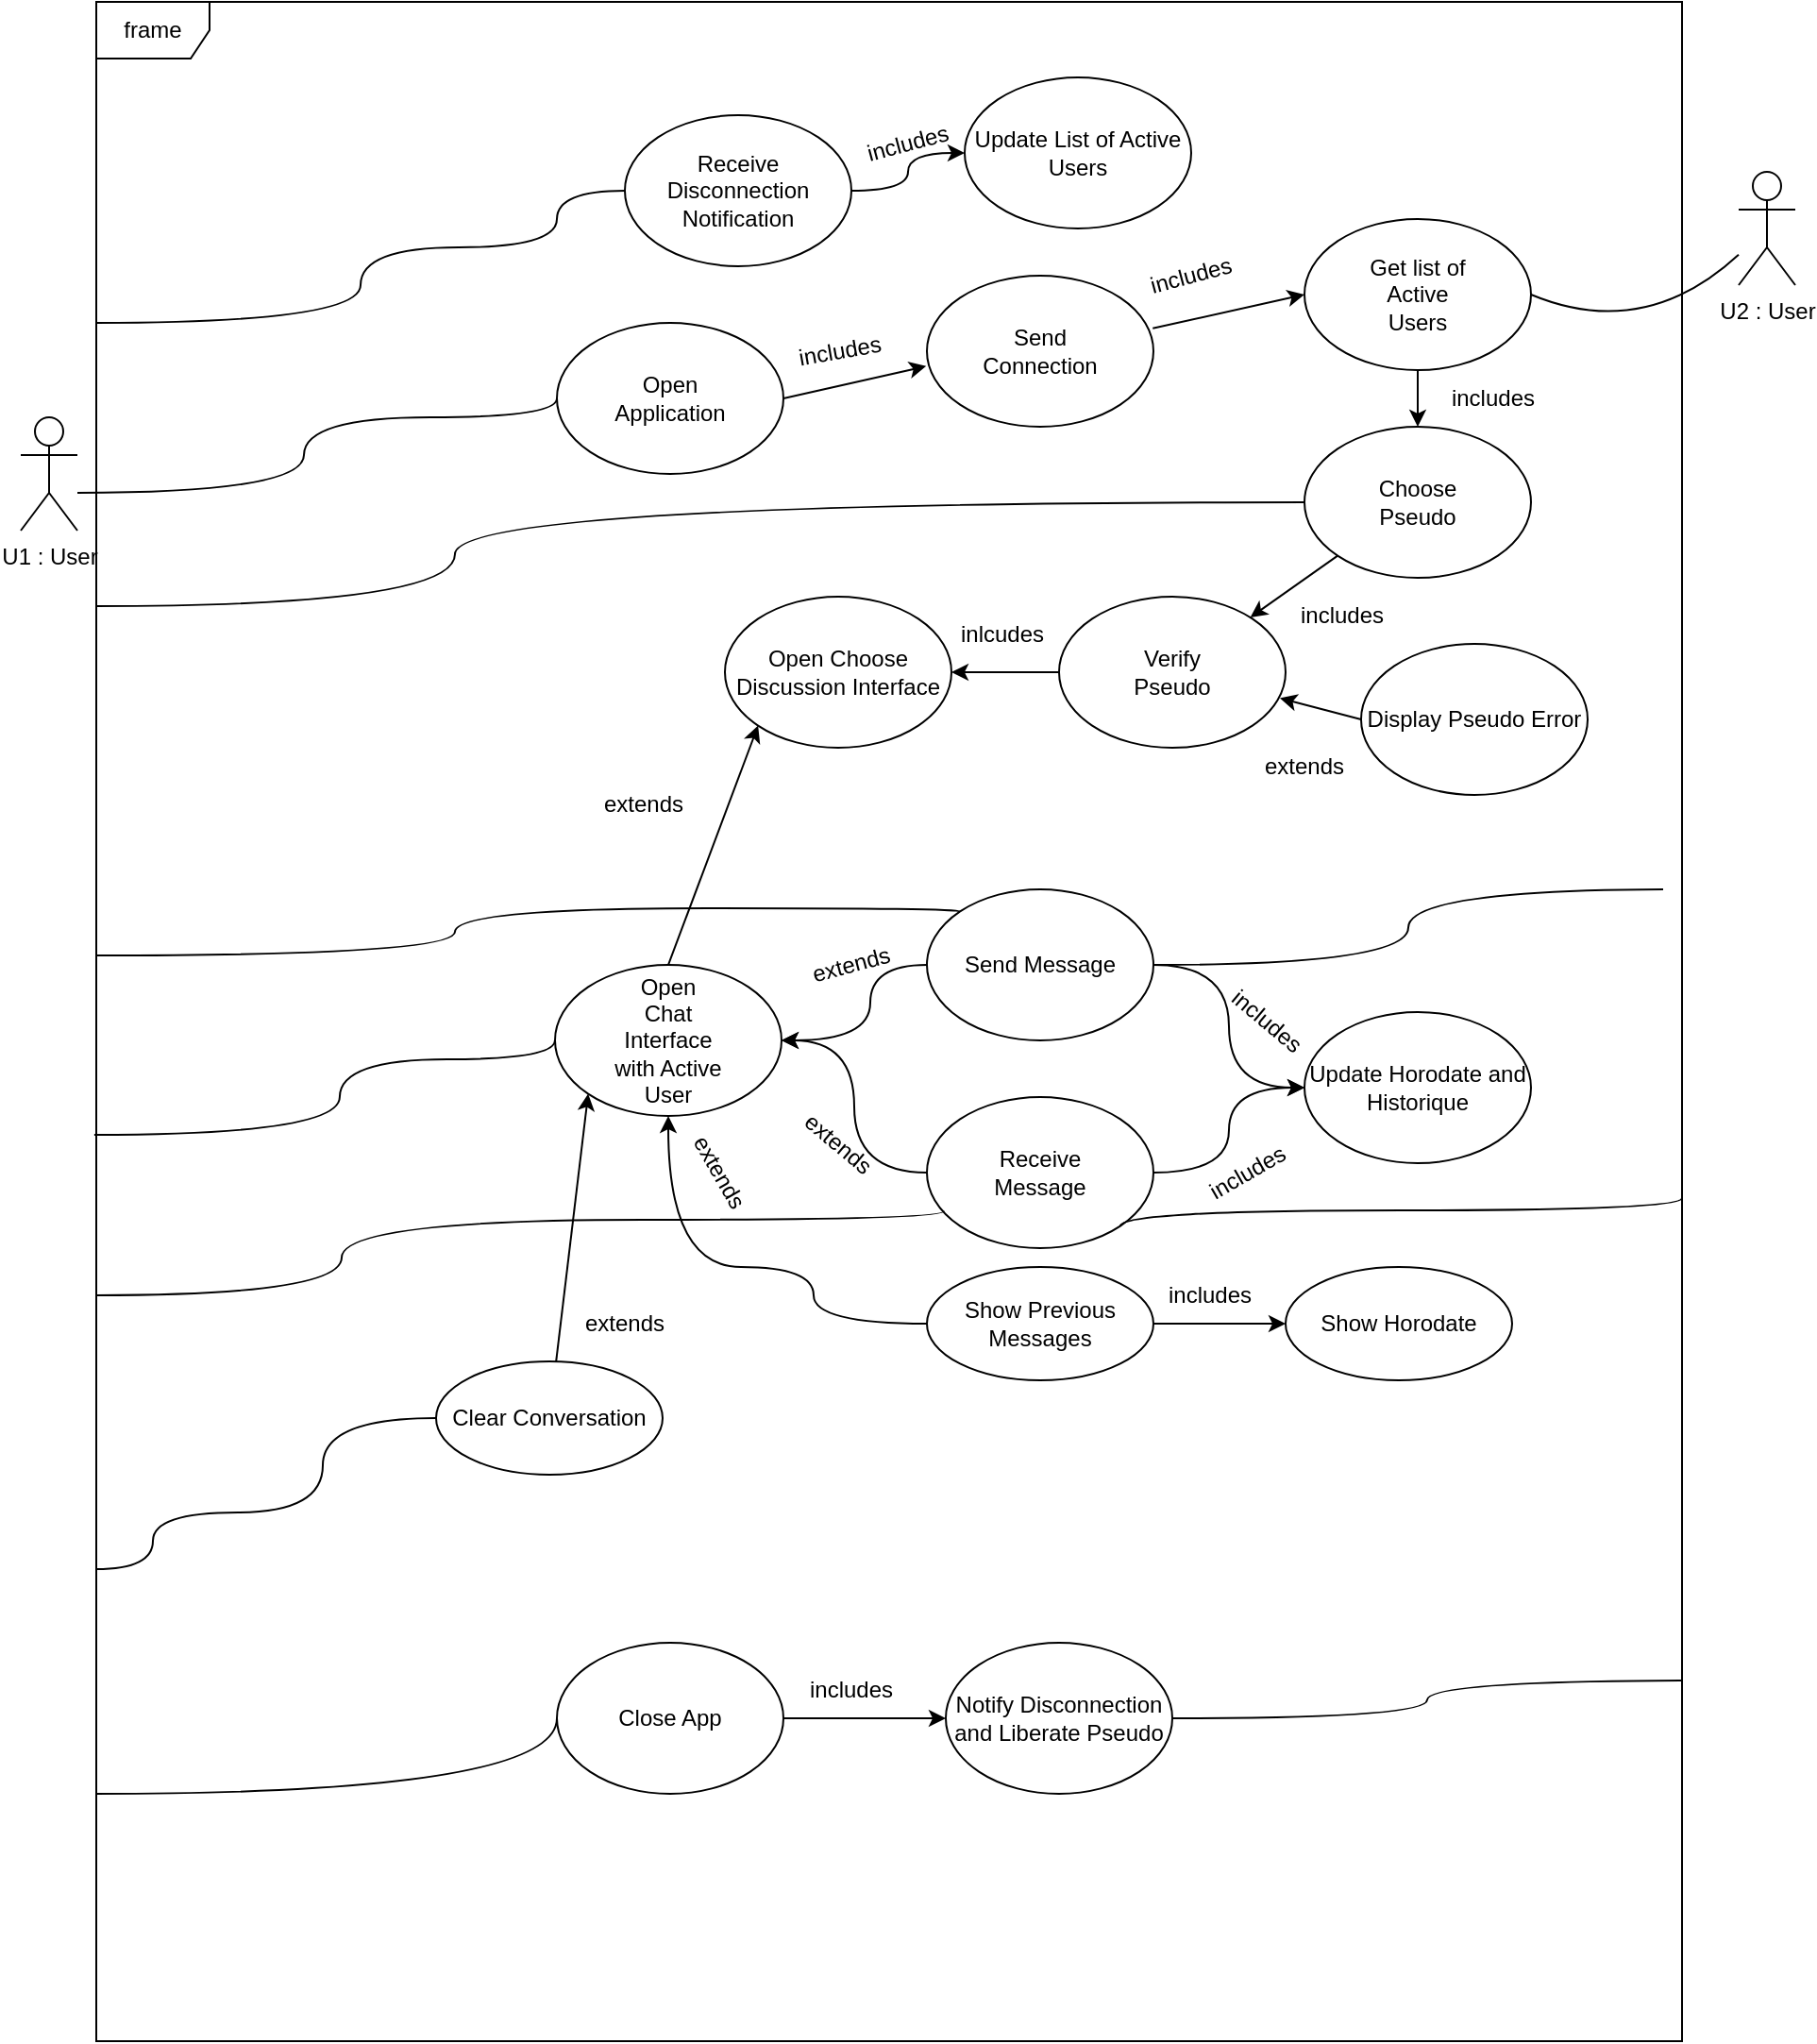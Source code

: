 <mxfile version="20.8.11" type="google"><diagram id="YNVkvqiz_HJ3SjDN5eHM" name="Page-1"><mxGraphModel grid="1" page="1" gridSize="10" guides="1" tooltips="1" connect="1" arrows="1" fold="1" pageScale="1" pageWidth="827" pageHeight="1169" math="0" shadow="0"><root><mxCell id="0"/><mxCell id="1" parent="0"/><mxCell id="G_Q4ikRVXgxhZD4fYlV4-101" value="frame" style="shape=umlFrame;whiteSpace=wrap;html=1;" vertex="1" parent="1"><mxGeometry x="110" y="220" width="840" height="1080" as="geometry"/></mxCell><mxCell id="G_Q4ikRVXgxhZD4fYlV4-1" value="U1 : User" style="shape=umlActor;verticalLabelPosition=bottom;verticalAlign=top;html=1;" vertex="1" parent="1"><mxGeometry x="70" y="440" width="30" height="60" as="geometry"/></mxCell><mxCell id="G_Q4ikRVXgxhZD4fYlV4-5" value="" style="ellipse;whiteSpace=wrap;html=1;" vertex="1" parent="1"><mxGeometry x="354" y="390" width="120" height="80" as="geometry"/></mxCell><mxCell id="G_Q4ikRVXgxhZD4fYlV4-6" value="Open Application" style="text;html=1;strokeColor=none;fillColor=none;align=center;verticalAlign=middle;whiteSpace=wrap;rounded=0;" vertex="1" parent="1"><mxGeometry x="384" y="415" width="60" height="30" as="geometry"/></mxCell><mxCell id="G_Q4ikRVXgxhZD4fYlV4-7" value="" style="ellipse;whiteSpace=wrap;html=1;" vertex="1" parent="1"><mxGeometry x="550" y="365" width="120" height="80" as="geometry"/></mxCell><mxCell id="G_Q4ikRVXgxhZD4fYlV4-8" value="Send Connection" style="text;html=1;strokeColor=none;fillColor=none;align=center;verticalAlign=middle;whiteSpace=wrap;rounded=0;" vertex="1" parent="1"><mxGeometry x="580" y="390" width="60" height="30" as="geometry"/></mxCell><mxCell id="G_Q4ikRVXgxhZD4fYlV4-11" value="" style="ellipse;whiteSpace=wrap;html=1;" vertex="1" parent="1"><mxGeometry x="750" y="335" width="120" height="80" as="geometry"/></mxCell><mxCell id="G_Q4ikRVXgxhZD4fYlV4-12" value="Get list of Active Users" style="text;html=1;strokeColor=none;fillColor=none;align=center;verticalAlign=middle;whiteSpace=wrap;rounded=0;" vertex="1" parent="1"><mxGeometry x="780" y="360" width="60" height="30" as="geometry"/></mxCell><mxCell id="jdNRyrDFEmwSIhLCupVK-11" style="rounded=0;orthogonalLoop=1;jettySize=auto;html=1;exitX=0;exitY=1;exitDx=0;exitDy=0;startArrow=none;startFill=0;endArrow=classic;endFill=1;" edge="1" parent="1" source="G_Q4ikRVXgxhZD4fYlV4-16" target="G_Q4ikRVXgxhZD4fYlV4-36"><mxGeometry relative="1" as="geometry"/></mxCell><mxCell id="G_Q4ikRVXgxhZD4fYlV4-16" value="" style="ellipse;whiteSpace=wrap;html=1;" vertex="1" parent="1"><mxGeometry x="750" y="445" width="120" height="80" as="geometry"/></mxCell><mxCell id="G_Q4ikRVXgxhZD4fYlV4-17" value="Choose Pseudo" style="text;html=1;strokeColor=none;fillColor=none;align=center;verticalAlign=middle;whiteSpace=wrap;rounded=0;" vertex="1" parent="1"><mxGeometry x="780" y="470" width="60" height="30" as="geometry"/></mxCell><mxCell id="G_Q4ikRVXgxhZD4fYlV4-28" value="" style="endArrow=classic;html=1;curved=1;entryX=-0.003;entryY=0.599;entryDx=0;entryDy=0;exitX=1;exitY=0.5;exitDx=0;exitDy=0;endFill=1;entryPerimeter=0;" edge="1" parent="1" source="G_Q4ikRVXgxhZD4fYlV4-5" target="G_Q4ikRVXgxhZD4fYlV4-7"><mxGeometry width="50" height="50" relative="1" as="geometry"><mxPoint x="310" y="560" as="sourcePoint"/><mxPoint x="554" y="520" as="targetPoint"/><Array as="points"/></mxGeometry></mxCell><mxCell id="G_Q4ikRVXgxhZD4fYlV4-29" value="" style="endArrow=classic;html=1;curved=1;entryX=0;entryY=0.5;entryDx=0;entryDy=0;exitX=0.997;exitY=0.349;exitDx=0;exitDy=0;endFill=1;exitPerimeter=0;" edge="1" parent="1" source="G_Q4ikRVXgxhZD4fYlV4-7" target="G_Q4ikRVXgxhZD4fYlV4-11"><mxGeometry width="50" height="50" relative="1" as="geometry"><mxPoint x="650" y="340" as="sourcePoint"/><mxPoint x="736.0" y="340" as="targetPoint"/><Array as="points"/></mxGeometry></mxCell><mxCell id="G_Q4ikRVXgxhZD4fYlV4-30" value="" style="endArrow=none;html=1;curved=1;entryX=0.5;entryY=1;entryDx=0;entryDy=0;exitX=0.5;exitY=0;exitDx=0;exitDy=0;endFill=0;startArrow=classic;startFill=1;" edge="1" parent="1" source="G_Q4ikRVXgxhZD4fYlV4-16" target="G_Q4ikRVXgxhZD4fYlV4-11"><mxGeometry width="50" height="50" relative="1" as="geometry"><mxPoint x="690.0" y="440" as="sourcePoint"/><mxPoint x="770.0" y="440" as="targetPoint"/><Array as="points"/></mxGeometry></mxCell><mxCell id="G_Q4ikRVXgxhZD4fYlV4-33" value="" style="endArrow=none;html=1;curved=1;entryX=1;entryY=0.5;entryDx=0;entryDy=0;" edge="1" parent="1" source="G_Q4ikRVXgxhZD4fYlV4-34" target="G_Q4ikRVXgxhZD4fYlV4-11"><mxGeometry width="50" height="50" relative="1" as="geometry"><mxPoint x="970" y="350" as="sourcePoint"/><mxPoint x="830" y="480" as="targetPoint"/><Array as="points"><mxPoint x="930" y="400"/></Array></mxGeometry></mxCell><mxCell id="G_Q4ikRVXgxhZD4fYlV4-34" value="U2 : User" style="shape=umlActor;verticalLabelPosition=bottom;verticalAlign=top;html=1;" vertex="1" parent="1"><mxGeometry x="980" y="310" width="30" height="60" as="geometry"/></mxCell><mxCell id="jdNRyrDFEmwSIhLCupVK-13" style="edgeStyle=none;rounded=0;orthogonalLoop=1;jettySize=auto;html=1;exitX=0;exitY=0.5;exitDx=0;exitDy=0;entryX=1;entryY=0.5;entryDx=0;entryDy=0;startArrow=none;startFill=0;endArrow=classic;endFill=1;" edge="1" parent="1" source="G_Q4ikRVXgxhZD4fYlV4-36" target="jdNRyrDFEmwSIhLCupVK-12"><mxGeometry relative="1" as="geometry"/></mxCell><mxCell id="G_Q4ikRVXgxhZD4fYlV4-36" value="" style="ellipse;whiteSpace=wrap;html=1;" vertex="1" parent="1"><mxGeometry x="620" y="535" width="120" height="80" as="geometry"/></mxCell><mxCell id="G_Q4ikRVXgxhZD4fYlV4-37" value="Verify Pseudo" style="text;html=1;strokeColor=none;fillColor=none;align=center;verticalAlign=middle;whiteSpace=wrap;rounded=0;" vertex="1" parent="1"><mxGeometry x="650" y="560" width="60" height="30" as="geometry"/></mxCell><mxCell id="G_Q4ikRVXgxhZD4fYlV4-42" style="edgeStyle=orthogonalEdgeStyle;curved=1;orthogonalLoop=1;jettySize=auto;html=1;exitX=1;exitY=0.5;exitDx=0;exitDy=0;endArrow=none;endFill=0;startArrow=classic;startFill=1;" edge="1" parent="1" source="G_Q4ikRVXgxhZD4fYlV4-39" target="G_Q4ikRVXgxhZD4fYlV4-41"><mxGeometry relative="1" as="geometry"/></mxCell><mxCell id="G_Q4ikRVXgxhZD4fYlV4-50" style="edgeStyle=orthogonalEdgeStyle;curved=1;orthogonalLoop=1;jettySize=auto;html=1;endArrow=none;endFill=0;startArrow=classic;startFill=1;" edge="1" parent="1" source="G_Q4ikRVXgxhZD4fYlV4-39" target="G_Q4ikRVXgxhZD4fYlV4-49"><mxGeometry relative="1" as="geometry"><Array as="points"><mxPoint x="520" y="770"/><mxPoint x="520" y="730"/></Array></mxGeometry></mxCell><mxCell id="G_Q4ikRVXgxhZD4fYlV4-83" value="" style="edgeStyle=orthogonalEdgeStyle;curved=1;orthogonalLoop=1;jettySize=auto;html=1;endArrow=none;endFill=0;startArrow=classic;startFill=1;" edge="1" parent="1" source="G_Q4ikRVXgxhZD4fYlV4-39" target="G_Q4ikRVXgxhZD4fYlV4-82"><mxGeometry relative="1" as="geometry"><Array as="points"><mxPoint x="413" y="890"/><mxPoint x="490" y="890"/></Array></mxGeometry></mxCell><mxCell id="jdNRyrDFEmwSIhLCupVK-18" style="edgeStyle=none;rounded=0;orthogonalLoop=1;jettySize=auto;html=1;exitX=0.5;exitY=0;exitDx=0;exitDy=0;entryX=0;entryY=1;entryDx=0;entryDy=0;startArrow=none;startFill=0;endArrow=classic;endFill=1;" edge="1" parent="1" source="G_Q4ikRVXgxhZD4fYlV4-39" target="jdNRyrDFEmwSIhLCupVK-12"><mxGeometry relative="1" as="geometry"/></mxCell><mxCell id="G_Q4ikRVXgxhZD4fYlV4-39" value="" style="ellipse;whiteSpace=wrap;html=1;" vertex="1" parent="1"><mxGeometry x="353" y="730" width="120" height="80" as="geometry"/></mxCell><mxCell id="G_Q4ikRVXgxhZD4fYlV4-40" value="Open Chat Interface with Active User" style="text;html=1;strokeColor=none;fillColor=none;align=center;verticalAlign=middle;whiteSpace=wrap;rounded=0;" vertex="1" parent="1"><mxGeometry x="383" y="755" width="60" height="30" as="geometry"/></mxCell><mxCell id="G_Q4ikRVXgxhZD4fYlV4-55" style="edgeStyle=orthogonalEdgeStyle;curved=1;orthogonalLoop=1;jettySize=auto;html=1;exitX=1;exitY=0.5;exitDx=0;exitDy=0;entryX=0;entryY=0.5;entryDx=0;entryDy=0;endArrow=classic;endFill=1;" edge="1" parent="1" source="G_Q4ikRVXgxhZD4fYlV4-41" target="G_Q4ikRVXgxhZD4fYlV4-53"><mxGeometry relative="1" as="geometry"/></mxCell><mxCell id="G_Q4ikRVXgxhZD4fYlV4-41" value="" style="ellipse;whiteSpace=wrap;html=1;" vertex="1" parent="1"><mxGeometry x="550" y="800" width="120" height="80" as="geometry"/></mxCell><mxCell id="G_Q4ikRVXgxhZD4fYlV4-43" value="Receive Message" style="text;html=1;strokeColor=none;fillColor=none;align=center;verticalAlign=middle;whiteSpace=wrap;rounded=0;" vertex="1" parent="1"><mxGeometry x="580" y="825" width="60" height="30" as="geometry"/></mxCell><mxCell id="G_Q4ikRVXgxhZD4fYlV4-46" style="edgeStyle=orthogonalEdgeStyle;curved=1;orthogonalLoop=1;jettySize=auto;html=1;endArrow=none;endFill=0;exitX=0;exitY=0.5;exitDx=0;exitDy=0;" edge="1" parent="1" source="G_Q4ikRVXgxhZD4fYlV4-5" target="G_Q4ikRVXgxhZD4fYlV4-1"><mxGeometry relative="1" as="geometry"><mxPoint x="340" y="440.0" as="sourcePoint"/><mxPoint x="150" y="480.0" as="targetPoint"/><Array as="points"><mxPoint x="354" y="440"/><mxPoint x="220" y="440"/><mxPoint x="220" y="480"/></Array></mxGeometry></mxCell><mxCell id="G_Q4ikRVXgxhZD4fYlV4-47" style="edgeStyle=orthogonalEdgeStyle;curved=1;orthogonalLoop=1;jettySize=auto;html=1;endArrow=none;endFill=0;exitX=0;exitY=0.5;exitDx=0;exitDy=0;" edge="1" parent="1"><mxGeometry relative="1" as="geometry"><mxPoint x="352.94" y="770.0" as="sourcePoint"/><mxPoint x="108.94" y="820.0" as="targetPoint"/><Array as="points"><mxPoint x="352.94" y="780"/><mxPoint x="238.94" y="780"/><mxPoint x="238.94" y="820"/></Array></mxGeometry></mxCell><mxCell id="G_Q4ikRVXgxhZD4fYlV4-52" style="edgeStyle=orthogonalEdgeStyle;curved=1;orthogonalLoop=1;jettySize=auto;html=1;exitX=1;exitY=0.5;exitDx=0;exitDy=0;endArrow=none;endFill=0;" edge="1" parent="1" source="G_Q4ikRVXgxhZD4fYlV4-49"><mxGeometry relative="1" as="geometry"><mxPoint x="940" y="690" as="targetPoint"/></mxGeometry></mxCell><mxCell id="G_Q4ikRVXgxhZD4fYlV4-54" style="edgeStyle=orthogonalEdgeStyle;curved=1;orthogonalLoop=1;jettySize=auto;html=1;exitX=1;exitY=0.5;exitDx=0;exitDy=0;endArrow=classic;endFill=1;" edge="1" parent="1" source="G_Q4ikRVXgxhZD4fYlV4-49" target="G_Q4ikRVXgxhZD4fYlV4-53"><mxGeometry relative="1" as="geometry"/></mxCell><mxCell id="G_Q4ikRVXgxhZD4fYlV4-49" value="Send Message" style="ellipse;whiteSpace=wrap;html=1;" vertex="1" parent="1"><mxGeometry x="550" y="690" width="120" height="80" as="geometry"/></mxCell><mxCell id="G_Q4ikRVXgxhZD4fYlV4-53" value="Update Horodate and Historique" style="ellipse;whiteSpace=wrap;html=1;" vertex="1" parent="1"><mxGeometry x="750" y="755" width="120" height="80" as="geometry"/></mxCell><mxCell id="G_Q4ikRVXgxhZD4fYlV4-56" style="edgeStyle=orthogonalEdgeStyle;curved=1;orthogonalLoop=1;jettySize=auto;html=1;endArrow=none;endFill=0;exitX=0;exitY=0.5;exitDx=0;exitDy=0;" edge="1" parent="1"><mxGeometry relative="1" as="geometry"><mxPoint x="354" y="1129" as="sourcePoint"/><mxPoint x="110.0" y="1169" as="targetPoint"/><Array as="points"><mxPoint x="354" y="1169"/></Array></mxGeometry></mxCell><mxCell id="G_Q4ikRVXgxhZD4fYlV4-57" value="" style="ellipse;whiteSpace=wrap;html=1;" vertex="1" parent="1"><mxGeometry x="354" y="1089" width="120" height="80" as="geometry"/></mxCell><mxCell id="G_Q4ikRVXgxhZD4fYlV4-58" value="Close App" style="text;html=1;strokeColor=none;fillColor=none;align=center;verticalAlign=middle;whiteSpace=wrap;rounded=0;" vertex="1" parent="1"><mxGeometry x="384" y="1114" width="60" height="30" as="geometry"/></mxCell><mxCell id="G_Q4ikRVXgxhZD4fYlV4-62" style="edgeStyle=orthogonalEdgeStyle;curved=1;orthogonalLoop=1;jettySize=auto;html=1;exitX=1;exitY=0.5;exitDx=0;exitDy=0;endArrow=none;endFill=0;" edge="1" parent="1" source="G_Q4ikRVXgxhZD4fYlV4-59"><mxGeometry relative="1" as="geometry"><mxPoint x="950" y="1109" as="targetPoint"/></mxGeometry></mxCell><mxCell id="G_Q4ikRVXgxhZD4fYlV4-59" value="Notify Disconnection and Liberate Pseudo" style="ellipse;whiteSpace=wrap;html=1;" vertex="1" parent="1"><mxGeometry x="560" y="1089" width="120" height="80" as="geometry"/></mxCell><mxCell id="G_Q4ikRVXgxhZD4fYlV4-71" value="includes" style="text;html=1;strokeColor=none;fillColor=none;align=center;verticalAlign=middle;whiteSpace=wrap;rounded=0;rotation=-10;" vertex="1" parent="1"><mxGeometry x="474" y="390" width="60" height="30" as="geometry"/></mxCell><mxCell id="G_Q4ikRVXgxhZD4fYlV4-72" value="includes" style="text;html=1;strokeColor=none;fillColor=none;align=center;verticalAlign=middle;whiteSpace=wrap;rounded=0;rotation=-15;" vertex="1" parent="1"><mxGeometry x="660" y="350" width="60" height="30" as="geometry"/></mxCell><mxCell id="G_Q4ikRVXgxhZD4fYlV4-73" value="&lt;div&gt;inclu&lt;span style=&quot;background-color: initial;&quot;&gt;des&lt;/span&gt;&lt;/div&gt;" style="text;html=1;strokeColor=none;fillColor=none;align=center;verticalAlign=middle;whiteSpace=wrap;rounded=0;rotation=0;" vertex="1" parent="1"><mxGeometry x="820" y="415" width="60" height="30" as="geometry"/></mxCell><mxCell id="G_Q4ikRVXgxhZD4fYlV4-75" value="extends" style="text;html=1;strokeColor=none;fillColor=none;align=center;verticalAlign=middle;whiteSpace=wrap;rounded=0;rotation=-15;" vertex="1" parent="1"><mxGeometry x="480" y="715" width="60" height="30" as="geometry"/></mxCell><mxCell id="G_Q4ikRVXgxhZD4fYlV4-76" value="extends" style="text;html=1;strokeColor=none;fillColor=none;align=center;verticalAlign=middle;whiteSpace=wrap;rounded=0;rotation=40;" vertex="1" parent="1"><mxGeometry x="473" y="810" width="60" height="30" as="geometry"/></mxCell><mxCell id="G_Q4ikRVXgxhZD4fYlV4-77" value="includes" style="text;html=1;strokeColor=none;fillColor=none;align=center;verticalAlign=middle;whiteSpace=wrap;rounded=0;rotation=40;" vertex="1" parent="1"><mxGeometry x="700" y="745" width="60" height="30" as="geometry"/></mxCell><mxCell id="G_Q4ikRVXgxhZD4fYlV4-78" value="includes" style="text;html=1;strokeColor=none;fillColor=none;align=center;verticalAlign=middle;whiteSpace=wrap;rounded=0;rotation=-30;" vertex="1" parent="1"><mxGeometry x="690" y="825" width="60" height="30" as="geometry"/></mxCell><mxCell id="jdNRyrDFEmwSIhLCupVK-7" style="edgeStyle=orthogonalEdgeStyle;rounded=0;orthogonalLoop=1;jettySize=auto;html=1;exitX=1;exitY=0.5;exitDx=0;exitDy=0;entryX=0;entryY=0.5;entryDx=0;entryDy=0;startArrow=none;startFill=0;endArrow=classic;endFill=1;" edge="1" parent="1" source="G_Q4ikRVXgxhZD4fYlV4-82" target="jdNRyrDFEmwSIhLCupVK-5"><mxGeometry relative="1" as="geometry"/></mxCell><mxCell id="G_Q4ikRVXgxhZD4fYlV4-82" value="Show Previous Messages" style="ellipse;whiteSpace=wrap;html=1;" vertex="1" parent="1"><mxGeometry x="550" y="890" width="120" height="60" as="geometry"/></mxCell><mxCell id="G_Q4ikRVXgxhZD4fYlV4-87" value="extends" style="text;html=1;strokeColor=none;fillColor=none;align=center;verticalAlign=middle;whiteSpace=wrap;rounded=0;rotation=60;" vertex="1" parent="1"><mxGeometry x="410" y="825" width="60" height="30" as="geometry"/></mxCell><mxCell id="jdNRyrDFEmwSIhLCupVK-20" style="edgeStyle=none;rounded=0;orthogonalLoop=1;jettySize=auto;html=1;exitX=1;exitY=0.5;exitDx=0;exitDy=0;entryX=0;entryY=0.5;entryDx=0;entryDy=0;startArrow=none;startFill=0;endArrow=classic;endFill=1;" edge="1" parent="1" source="G_Q4ikRVXgxhZD4fYlV4-57" target="G_Q4ikRVXgxhZD4fYlV4-59"><mxGeometry relative="1" as="geometry"/></mxCell><mxCell id="G_Q4ikRVXgxhZD4fYlV4-88" value="includes" style="text;html=1;strokeColor=none;fillColor=none;align=center;verticalAlign=middle;whiteSpace=wrap;rounded=0;rotation=0;" vertex="1" parent="1"><mxGeometry x="480" y="1099" width="60" height="30" as="geometry"/></mxCell><mxCell id="G_Q4ikRVXgxhZD4fYlV4-92" style="edgeStyle=orthogonalEdgeStyle;curved=1;orthogonalLoop=1;jettySize=auto;html=1;endArrow=none;endFill=0;" edge="1" parent="1"><mxGeometry relative="1" as="geometry"><mxPoint x="390" y="320" as="sourcePoint"/><mxPoint x="110" y="390" as="targetPoint"/><Array as="points"><mxPoint x="354" y="320"/><mxPoint x="354" y="350"/><mxPoint x="250" y="350"/><mxPoint x="250" y="390"/></Array></mxGeometry></mxCell><mxCell id="G_Q4ikRVXgxhZD4fYlV4-96" style="edgeStyle=orthogonalEdgeStyle;curved=1;orthogonalLoop=1;jettySize=auto;html=1;exitX=1;exitY=0.5;exitDx=0;exitDy=0;endArrow=classic;endFill=1;" edge="1" parent="1" source="G_Q4ikRVXgxhZD4fYlV4-93" target="G_Q4ikRVXgxhZD4fYlV4-95"><mxGeometry relative="1" as="geometry"/></mxCell><mxCell id="G_Q4ikRVXgxhZD4fYlV4-93" value="" style="ellipse;whiteSpace=wrap;html=1;" vertex="1" parent="1"><mxGeometry x="390" y="280" width="120" height="80" as="geometry"/></mxCell><mxCell id="G_Q4ikRVXgxhZD4fYlV4-94" value="Receive Disconnection Notification" style="text;html=1;strokeColor=none;fillColor=none;align=center;verticalAlign=middle;whiteSpace=wrap;rounded=0;" vertex="1" parent="1"><mxGeometry x="420" y="305" width="60" height="30" as="geometry"/></mxCell><mxCell id="G_Q4ikRVXgxhZD4fYlV4-95" value="Update List of Active Users" style="ellipse;whiteSpace=wrap;html=1;" vertex="1" parent="1"><mxGeometry x="570" y="260" width="120" height="80" as="geometry"/></mxCell><mxCell id="G_Q4ikRVXgxhZD4fYlV4-99" value="includes" style="text;html=1;strokeColor=none;fillColor=none;align=center;verticalAlign=middle;whiteSpace=wrap;rounded=0;rotation=-15;" vertex="1" parent="1"><mxGeometry x="510" y="280" width="60" height="30" as="geometry"/></mxCell><mxCell id="jdNRyrDFEmwSIhLCupVK-2" value="includes" style="text;html=1;strokeColor=none;fillColor=none;align=center;verticalAlign=middle;whiteSpace=wrap;rounded=0;rotation=0;" vertex="1" parent="1"><mxGeometry x="740" y="530" width="60" height="30" as="geometry"/></mxCell><mxCell id="jdNRyrDFEmwSIhLCupVK-4" style="edgeStyle=orthogonalEdgeStyle;curved=1;orthogonalLoop=1;jettySize=auto;html=1;exitX=1;exitY=1;exitDx=0;exitDy=0;endArrow=none;endFill=0;" edge="1" parent="1" source="G_Q4ikRVXgxhZD4fYlV4-41"><mxGeometry relative="1" as="geometry"><mxPoint x="950" y="850" as="targetPoint"/><mxPoint x="680.0" y="740" as="sourcePoint"/><Array as="points"><mxPoint x="652" y="860"/><mxPoint x="950" y="860"/><mxPoint x="950" y="847"/></Array></mxGeometry></mxCell><mxCell id="jdNRyrDFEmwSIhLCupVK-5" value="Show Horodate" style="ellipse;whiteSpace=wrap;html=1;" vertex="1" parent="1"><mxGeometry x="740" y="890" width="120" height="60" as="geometry"/></mxCell><mxCell id="jdNRyrDFEmwSIhLCupVK-8" value="includes" style="text;html=1;strokeColor=none;fillColor=none;align=center;verticalAlign=middle;whiteSpace=wrap;rounded=0;rotation=0;" vertex="1" parent="1"><mxGeometry x="670" y="890" width="60" height="30" as="geometry"/></mxCell><mxCell id="jdNRyrDFEmwSIhLCupVK-10" style="edgeStyle=orthogonalEdgeStyle;curved=1;orthogonalLoop=1;jettySize=auto;html=1;endArrow=none;endFill=0;exitX=0;exitY=0.5;exitDx=0;exitDy=0;" edge="1" parent="1" source="G_Q4ikRVXgxhZD4fYlV4-16"><mxGeometry relative="1" as="geometry"><mxPoint x="364.0" y="490" as="sourcePoint"/><mxPoint x="110" y="540" as="targetPoint"/><Array as="points"><mxPoint x="300" y="485"/><mxPoint x="300" y="540"/></Array></mxGeometry></mxCell><mxCell id="jdNRyrDFEmwSIhLCupVK-12" value="Open Choose Discussion Interface" style="ellipse;whiteSpace=wrap;html=1;" vertex="1" parent="1"><mxGeometry x="443" y="535" width="120" height="80" as="geometry"/></mxCell><mxCell id="jdNRyrDFEmwSIhLCupVK-14" value="&lt;div&gt;inlcudes&lt;/div&gt;" style="text;html=1;strokeColor=none;fillColor=none;align=center;verticalAlign=middle;whiteSpace=wrap;rounded=0;rotation=0;" vertex="1" parent="1"><mxGeometry x="560" y="540" width="60" height="30" as="geometry"/></mxCell><mxCell id="jdNRyrDFEmwSIhLCupVK-16" style="edgeStyle=none;rounded=0;orthogonalLoop=1;jettySize=auto;html=1;exitX=0;exitY=0.5;exitDx=0;exitDy=0;entryX=0.975;entryY=0.672;entryDx=0;entryDy=0;entryPerimeter=0;startArrow=none;startFill=0;endArrow=classic;endFill=1;" edge="1" parent="1" source="jdNRyrDFEmwSIhLCupVK-15" target="G_Q4ikRVXgxhZD4fYlV4-36"><mxGeometry relative="1" as="geometry"/></mxCell><mxCell id="jdNRyrDFEmwSIhLCupVK-15" value="Display Pseudo Error" style="ellipse;whiteSpace=wrap;html=1;" vertex="1" parent="1"><mxGeometry x="780" y="560" width="120" height="80" as="geometry"/></mxCell><mxCell id="jdNRyrDFEmwSIhLCupVK-17" value="extends" style="text;html=1;strokeColor=none;fillColor=none;align=center;verticalAlign=middle;whiteSpace=wrap;rounded=0;rotation=0;" vertex="1" parent="1"><mxGeometry x="720" y="610" width="60" height="30" as="geometry"/></mxCell><mxCell id="jdNRyrDFEmwSIhLCupVK-19" value="extends" style="text;html=1;strokeColor=none;fillColor=none;align=center;verticalAlign=middle;whiteSpace=wrap;rounded=0;rotation=0;" vertex="1" parent="1"><mxGeometry x="370" y="630" width="60" height="30" as="geometry"/></mxCell><mxCell id="jdNRyrDFEmwSIhLCupVK-22" style="edgeStyle=none;rounded=0;orthogonalLoop=1;jettySize=auto;html=1;entryX=0;entryY=1;entryDx=0;entryDy=0;startArrow=none;startFill=0;endArrow=classic;endFill=1;" edge="1" parent="1" source="jdNRyrDFEmwSIhLCupVK-21" target="G_Q4ikRVXgxhZD4fYlV4-39"><mxGeometry relative="1" as="geometry"/></mxCell><mxCell id="jdNRyrDFEmwSIhLCupVK-21" value="Clear Conversation" style="ellipse;whiteSpace=wrap;html=1;" vertex="1" parent="1"><mxGeometry x="290" y="940" width="120" height="60" as="geometry"/></mxCell><mxCell id="jdNRyrDFEmwSIhLCupVK-23" value="extends" style="text;html=1;strokeColor=none;fillColor=none;align=center;verticalAlign=middle;whiteSpace=wrap;rounded=0;rotation=0;" vertex="1" parent="1"><mxGeometry x="360" y="905" width="60" height="30" as="geometry"/></mxCell><mxCell id="jdNRyrDFEmwSIhLCupVK-24" style="edgeStyle=orthogonalEdgeStyle;curved=1;orthogonalLoop=1;jettySize=auto;html=1;endArrow=none;endFill=0;exitX=0;exitY=0.5;exitDx=0;exitDy=0;" edge="1" parent="1" source="jdNRyrDFEmwSIhLCupVK-21"><mxGeometry relative="1" as="geometry"><mxPoint x="344.0" y="1000.0" as="sourcePoint"/><mxPoint x="110" y="1050" as="targetPoint"/><Array as="points"><mxPoint x="230" y="970"/><mxPoint x="230" y="1020"/><mxPoint x="140" y="1020"/><mxPoint x="140" y="1050"/></Array></mxGeometry></mxCell><mxCell id="jdNRyrDFEmwSIhLCupVK-25" style="edgeStyle=orthogonalEdgeStyle;curved=1;orthogonalLoop=1;jettySize=auto;html=1;endArrow=none;endFill=0;exitX=0;exitY=0;exitDx=0;exitDy=0;" edge="1" parent="1" source="G_Q4ikRVXgxhZD4fYlV4-49"><mxGeometry relative="1" as="geometry"><mxPoint x="750" y="670" as="sourcePoint"/><mxPoint x="110" y="725" as="targetPoint"/><Array as="points"><mxPoint x="568" y="700"/><mxPoint x="300" y="700"/><mxPoint x="300" y="725"/></Array></mxGeometry></mxCell><mxCell id="jdNRyrDFEmwSIhLCupVK-27" style="edgeStyle=orthogonalEdgeStyle;curved=1;orthogonalLoop=1;jettySize=auto;html=1;endArrow=none;endFill=0;exitX=0.076;exitY=0.754;exitDx=0;exitDy=0;exitPerimeter=0;" edge="1" parent="1" source="G_Q4ikRVXgxhZD4fYlV4-41"><mxGeometry relative="1" as="geometry"><mxPoint x="354.0" y="855.0" as="sourcePoint"/><mxPoint x="110.0" y="905.0" as="targetPoint"/><Array as="points"><mxPoint x="559" y="865"/><mxPoint x="240" y="865"/><mxPoint x="240" y="905"/></Array></mxGeometry></mxCell></root></mxGraphModel></diagram></mxfile>